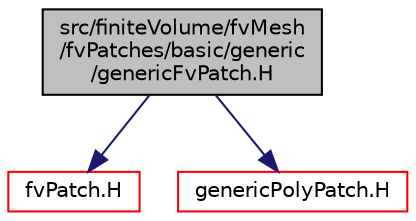 digraph "src/finiteVolume/fvMesh/fvPatches/basic/generic/genericFvPatch.H"
{
  bgcolor="transparent";
  edge [fontname="Helvetica",fontsize="10",labelfontname="Helvetica",labelfontsize="10"];
  node [fontname="Helvetica",fontsize="10",shape=record];
  Node1 [label="src/finiteVolume/fvMesh\l/fvPatches/basic/generic\l/genericFvPatch.H",height=0.2,width=0.4,color="black", fillcolor="grey75", style="filled", fontcolor="black"];
  Node1 -> Node2 [color="midnightblue",fontsize="10",style="solid",fontname="Helvetica"];
  Node2 [label="fvPatch.H",height=0.2,width=0.4,color="red",URL="$a06050.html"];
  Node1 -> Node3 [color="midnightblue",fontsize="10",style="solid",fontname="Helvetica"];
  Node3 [label="genericPolyPatch.H",height=0.2,width=0.4,color="red",URL="$a08781.html"];
}
